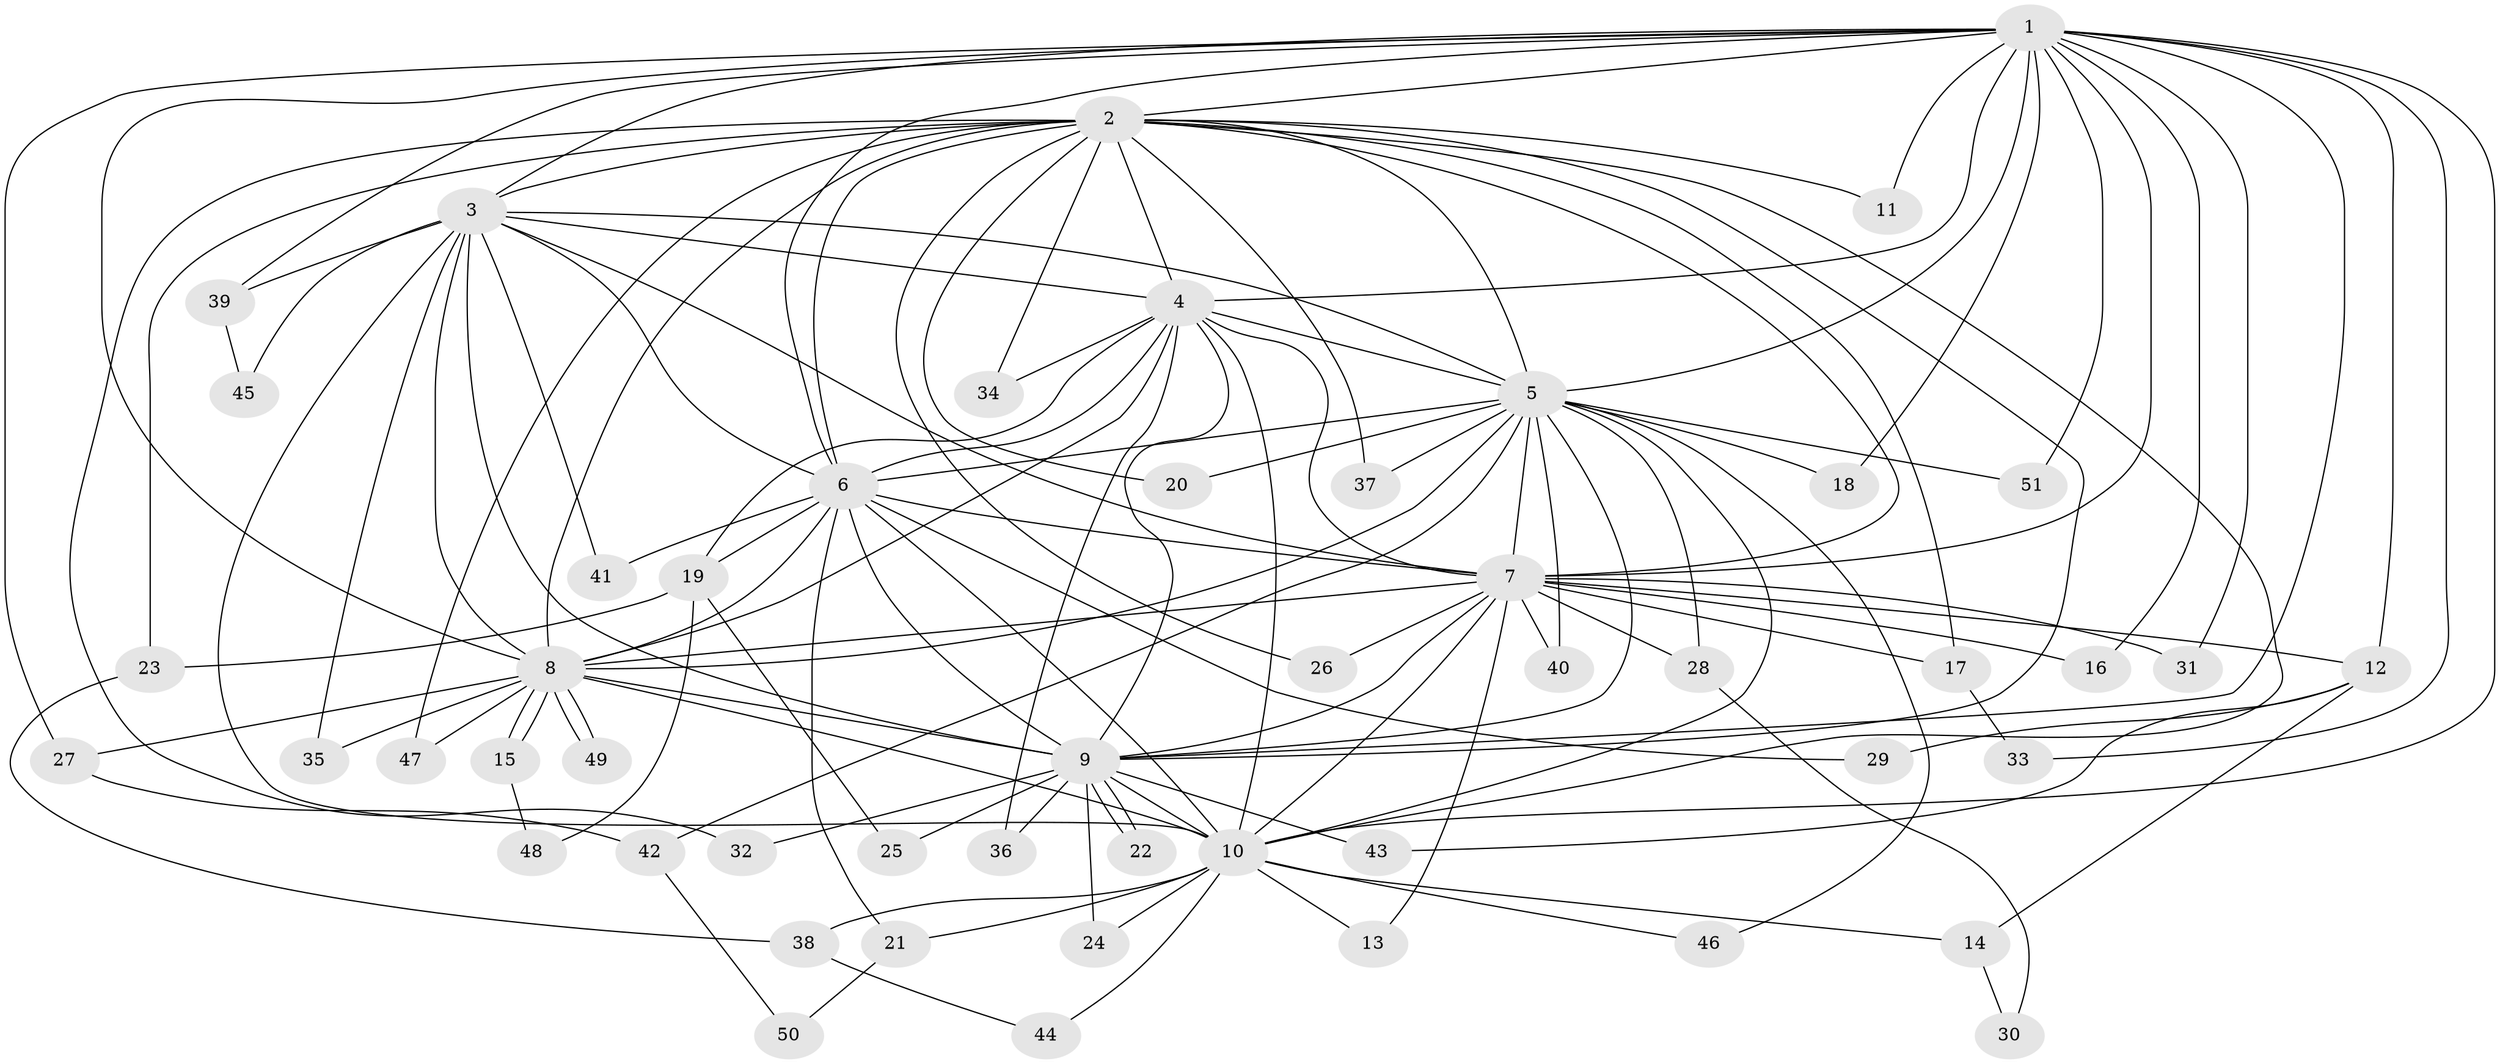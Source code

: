 // Generated by graph-tools (version 1.1) at 2025/25/03/09/25 03:25:42]
// undirected, 51 vertices, 127 edges
graph export_dot {
graph [start="1"]
  node [color=gray90,style=filled];
  1;
  2;
  3;
  4;
  5;
  6;
  7;
  8;
  9;
  10;
  11;
  12;
  13;
  14;
  15;
  16;
  17;
  18;
  19;
  20;
  21;
  22;
  23;
  24;
  25;
  26;
  27;
  28;
  29;
  30;
  31;
  32;
  33;
  34;
  35;
  36;
  37;
  38;
  39;
  40;
  41;
  42;
  43;
  44;
  45;
  46;
  47;
  48;
  49;
  50;
  51;
  1 -- 2;
  1 -- 3;
  1 -- 4;
  1 -- 5;
  1 -- 6;
  1 -- 7;
  1 -- 8;
  1 -- 9;
  1 -- 10;
  1 -- 11;
  1 -- 12;
  1 -- 16;
  1 -- 18;
  1 -- 27;
  1 -- 31;
  1 -- 33;
  1 -- 39;
  1 -- 51;
  2 -- 3;
  2 -- 4;
  2 -- 5;
  2 -- 6;
  2 -- 7;
  2 -- 8;
  2 -- 9;
  2 -- 10;
  2 -- 11;
  2 -- 17;
  2 -- 20;
  2 -- 23;
  2 -- 26;
  2 -- 32;
  2 -- 34;
  2 -- 37;
  2 -- 47;
  3 -- 4;
  3 -- 5;
  3 -- 6;
  3 -- 7;
  3 -- 8;
  3 -- 9;
  3 -- 10;
  3 -- 35;
  3 -- 39;
  3 -- 41;
  3 -- 45;
  4 -- 5;
  4 -- 6;
  4 -- 7;
  4 -- 8;
  4 -- 9;
  4 -- 10;
  4 -- 19;
  4 -- 34;
  4 -- 36;
  5 -- 6;
  5 -- 7;
  5 -- 8;
  5 -- 9;
  5 -- 10;
  5 -- 18;
  5 -- 20;
  5 -- 28;
  5 -- 37;
  5 -- 40;
  5 -- 42;
  5 -- 46;
  5 -- 51;
  6 -- 7;
  6 -- 8;
  6 -- 9;
  6 -- 10;
  6 -- 19;
  6 -- 21;
  6 -- 29;
  6 -- 41;
  7 -- 8;
  7 -- 9;
  7 -- 10;
  7 -- 12;
  7 -- 13;
  7 -- 16;
  7 -- 17;
  7 -- 26;
  7 -- 28;
  7 -- 31;
  7 -- 40;
  8 -- 9;
  8 -- 10;
  8 -- 15;
  8 -- 15;
  8 -- 27;
  8 -- 35;
  8 -- 47;
  8 -- 49;
  8 -- 49;
  9 -- 10;
  9 -- 22;
  9 -- 22;
  9 -- 24;
  9 -- 25;
  9 -- 32;
  9 -- 36;
  9 -- 43;
  10 -- 13;
  10 -- 14;
  10 -- 21;
  10 -- 24;
  10 -- 38;
  10 -- 44;
  10 -- 46;
  12 -- 14;
  12 -- 29;
  12 -- 43;
  14 -- 30;
  15 -- 48;
  17 -- 33;
  19 -- 23;
  19 -- 25;
  19 -- 48;
  21 -- 50;
  23 -- 38;
  27 -- 42;
  28 -- 30;
  38 -- 44;
  39 -- 45;
  42 -- 50;
}
